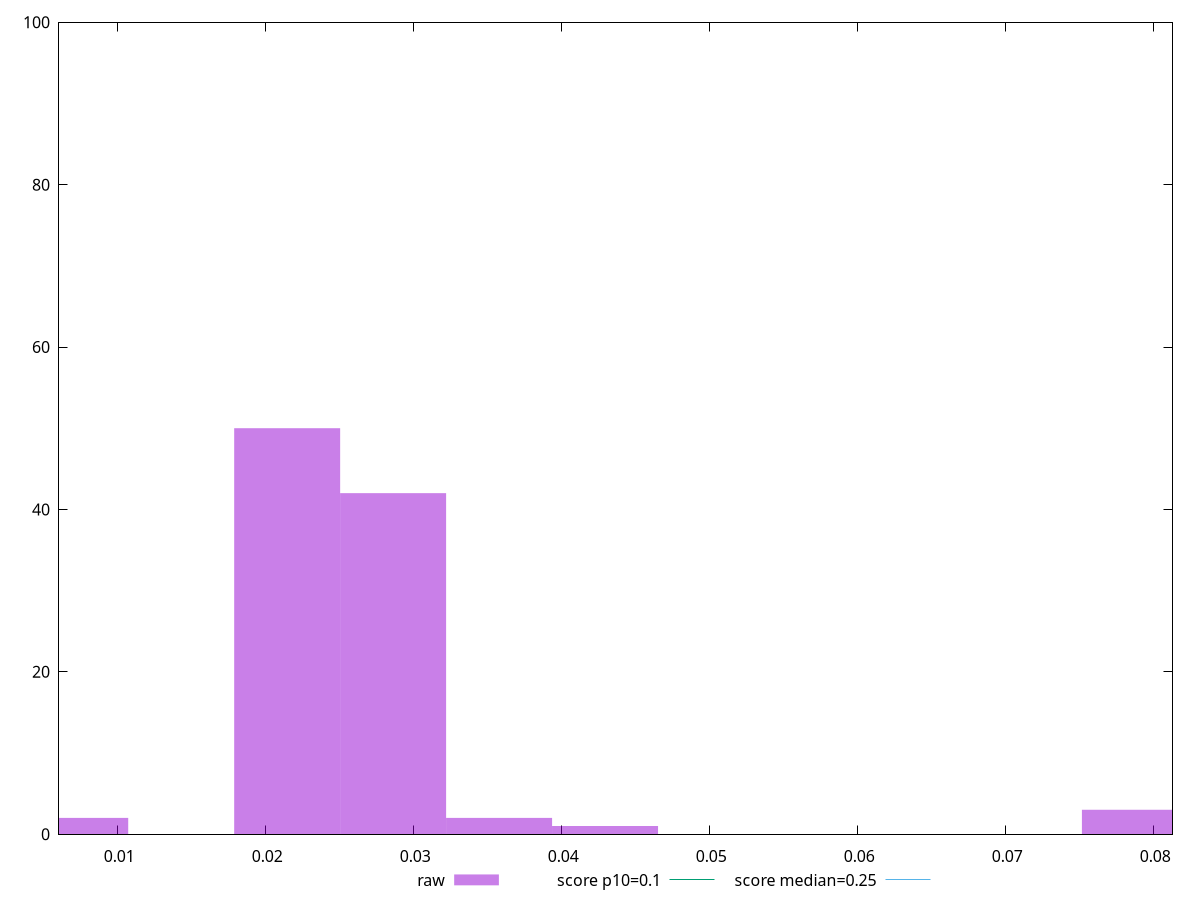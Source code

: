 reset

$raw <<EOF
0.02147996588357903 50
0.028639954511438706 42
0.07875987490645645 3
0.0071599886278596765 2
0.03579994313929838 2
0.04295993176715806 1
EOF

set key outside below
set boxwidth 0.0071599886278596765
set xrange [0.006063152419196235:0.08130050288306344]
set yrange [0:100]
set trange [0:100]
set style fill transparent solid 0.5 noborder

set parametric
set terminal svg size 640, 490 enhanced background rgb 'white'
set output "reports/report_00028_2021-02-24T12-49-42.674Z/cumulative-layout-shift/samples/music/raw/histogram.svg"

plot $raw title "raw" with boxes, \
     0.1,t title "score p10=0.1", \
     0.25,t title "score median=0.25"

reset

